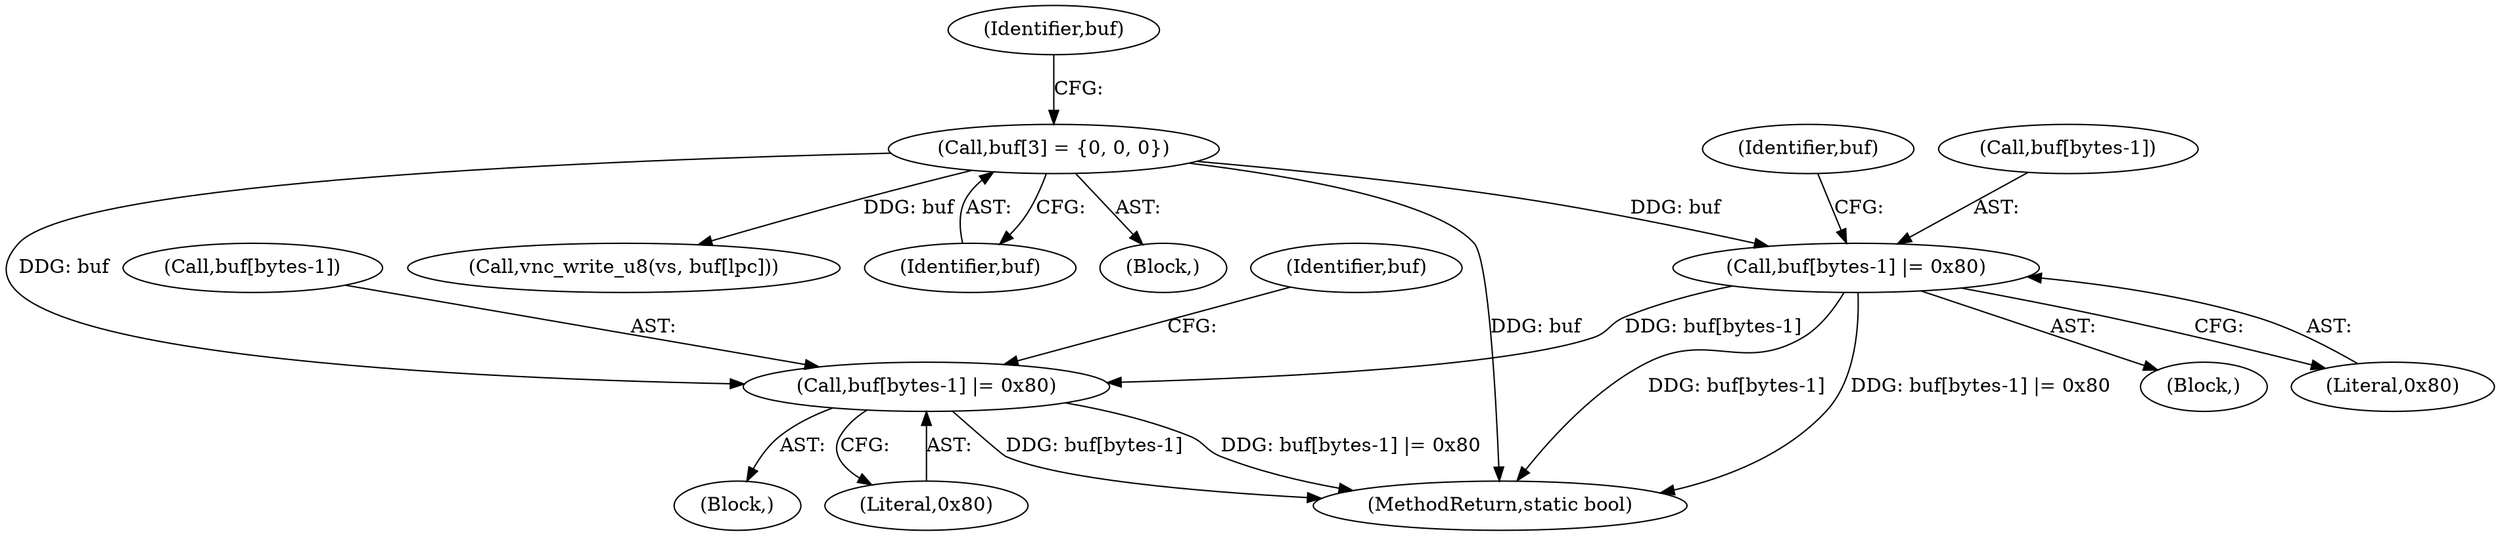 digraph "0_qemu_9f64916da20eea67121d544698676295bbb105a7_0@array" {
"1000610" [label="(Call,buf[bytes-1] |= 0x80)"];
"1000588" [label="(Call,buf[bytes-1] |= 0x80)"];
"1000573" [label="(Call,buf[3] = {0, 0, 0})"];
"1000597" [label="(Identifier,buf)"];
"1000611" [label="(Call,buf[bytes-1])"];
"1000609" [label="(Block,)"];
"1000610" [label="(Call,buf[bytes-1] |= 0x80)"];
"1000573" [label="(Call,buf[3] = {0, 0, 0})"];
"1000587" [label="(Block,)"];
"1000946" [label="(MethodReturn,static bool)"];
"1000594" [label="(Literal,0x80)"];
"1000588" [label="(Call,buf[bytes-1] |= 0x80)"];
"1000577" [label="(Identifier,buf)"];
"1000637" [label="(Call,vnc_write_u8(vs, buf[lpc]))"];
"1000589" [label="(Call,buf[bytes-1])"];
"1000616" [label="(Literal,0x80)"];
"1000574" [label="(Identifier,buf)"];
"1000563" [label="(Block,)"];
"1000619" [label="(Identifier,buf)"];
"1000610" -> "1000609"  [label="AST: "];
"1000610" -> "1000616"  [label="CFG: "];
"1000611" -> "1000610"  [label="AST: "];
"1000616" -> "1000610"  [label="AST: "];
"1000619" -> "1000610"  [label="CFG: "];
"1000610" -> "1000946"  [label="DDG: buf[bytes-1] |= 0x80"];
"1000610" -> "1000946"  [label="DDG: buf[bytes-1]"];
"1000588" -> "1000610"  [label="DDG: buf[bytes-1]"];
"1000573" -> "1000610"  [label="DDG: buf"];
"1000588" -> "1000587"  [label="AST: "];
"1000588" -> "1000594"  [label="CFG: "];
"1000589" -> "1000588"  [label="AST: "];
"1000594" -> "1000588"  [label="AST: "];
"1000597" -> "1000588"  [label="CFG: "];
"1000588" -> "1000946"  [label="DDG: buf[bytes-1]"];
"1000588" -> "1000946"  [label="DDG: buf[bytes-1] |= 0x80"];
"1000573" -> "1000588"  [label="DDG: buf"];
"1000573" -> "1000563"  [label="AST: "];
"1000573" -> "1000574"  [label="CFG: "];
"1000574" -> "1000573"  [label="AST: "];
"1000577" -> "1000573"  [label="CFG: "];
"1000573" -> "1000946"  [label="DDG: buf"];
"1000573" -> "1000637"  [label="DDG: buf"];
}
